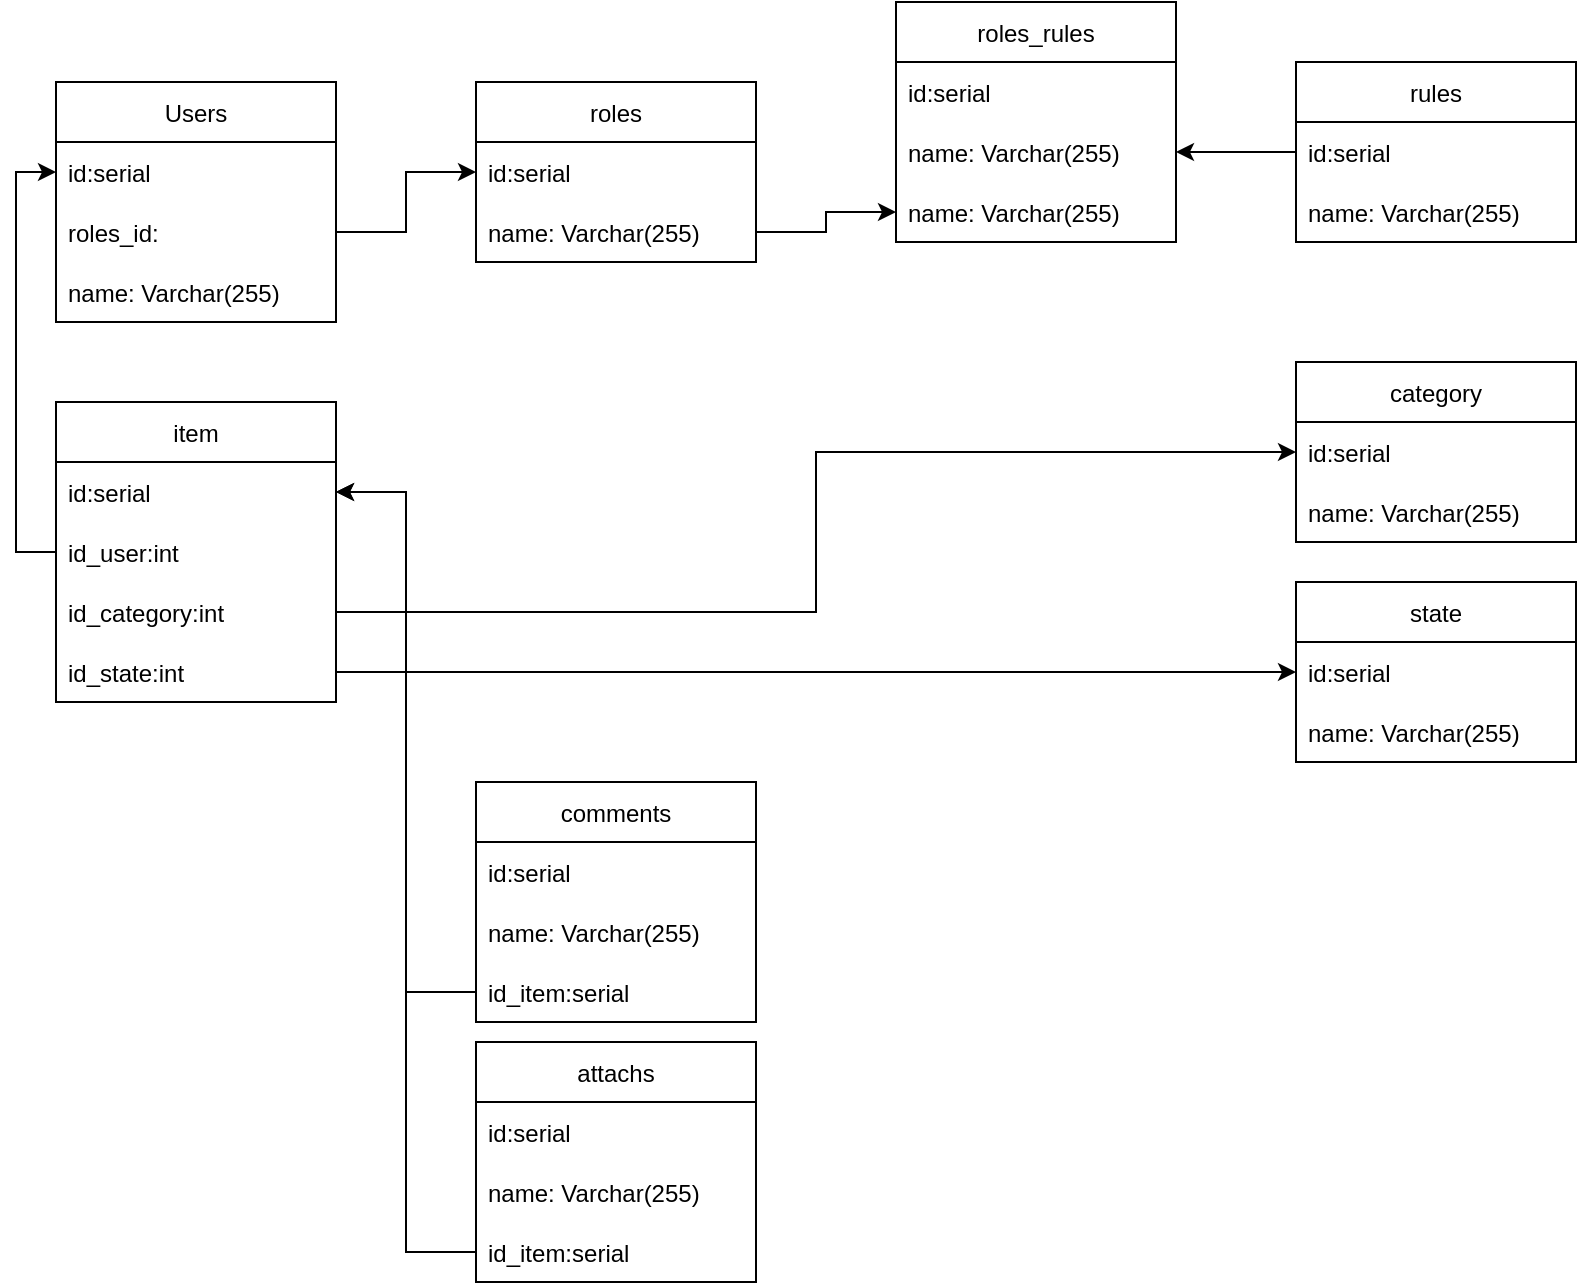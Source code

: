 <mxfile version="17.3.0" type="device"><diagram id="-4169U4t_acjRtbjhUku" name="Page-1"><mxGraphModel dx="1172" dy="635" grid="1" gridSize="10" guides="1" tooltips="1" connect="1" arrows="1" fold="1" page="1" pageScale="1" pageWidth="850" pageHeight="1100" math="0" shadow="0"><root><mxCell id="0"/><mxCell id="1" parent="0"/><mxCell id="0bGFrx-L2JAw4joJbFZH-3" value="Users" style="swimlane;fontStyle=0;childLayout=stackLayout;horizontal=1;startSize=30;horizontalStack=0;resizeParent=1;resizeParentMax=0;resizeLast=0;collapsible=1;marginBottom=0;" vertex="1" parent="1"><mxGeometry x="50" y="410" width="140" height="120" as="geometry"/></mxCell><mxCell id="0bGFrx-L2JAw4joJbFZH-4" value="id:serial" style="text;strokeColor=none;fillColor=none;align=left;verticalAlign=middle;spacingLeft=4;spacingRight=4;overflow=hidden;points=[[0,0.5],[1,0.5]];portConstraint=eastwest;rotatable=0;" vertex="1" parent="0bGFrx-L2JAw4joJbFZH-3"><mxGeometry y="30" width="140" height="30" as="geometry"/></mxCell><mxCell id="0bGFrx-L2JAw4joJbFZH-6" value="roles_id: " style="text;strokeColor=none;fillColor=none;align=left;verticalAlign=middle;spacingLeft=4;spacingRight=4;overflow=hidden;points=[[0,0.5],[1,0.5]];portConstraint=eastwest;rotatable=0;" vertex="1" parent="0bGFrx-L2JAw4joJbFZH-3"><mxGeometry y="60" width="140" height="30" as="geometry"/></mxCell><mxCell id="0bGFrx-L2JAw4joJbFZH-75" value="name: Varchar(255)" style="text;strokeColor=none;fillColor=none;align=left;verticalAlign=middle;spacingLeft=4;spacingRight=4;overflow=hidden;points=[[0,0.5],[1,0.5]];portConstraint=eastwest;rotatable=0;" vertex="1" parent="0bGFrx-L2JAw4joJbFZH-3"><mxGeometry y="90" width="140" height="30" as="geometry"/></mxCell><mxCell id="0bGFrx-L2JAw4joJbFZH-44" value="roles" style="swimlane;fontStyle=0;childLayout=stackLayout;horizontal=1;startSize=30;horizontalStack=0;resizeParent=1;resizeParentMax=0;resizeLast=0;collapsible=1;marginBottom=0;" vertex="1" parent="1"><mxGeometry x="260" y="410" width="140" height="90" as="geometry"/></mxCell><mxCell id="0bGFrx-L2JAw4joJbFZH-45" value="id:serial" style="text;strokeColor=none;fillColor=none;align=left;verticalAlign=middle;spacingLeft=4;spacingRight=4;overflow=hidden;points=[[0,0.5],[1,0.5]];portConstraint=eastwest;rotatable=0;" vertex="1" parent="0bGFrx-L2JAw4joJbFZH-44"><mxGeometry y="30" width="140" height="30" as="geometry"/></mxCell><mxCell id="0bGFrx-L2JAw4joJbFZH-66" value="name: Varchar(255)" style="text;strokeColor=none;fillColor=none;align=left;verticalAlign=middle;spacingLeft=4;spacingRight=4;overflow=hidden;points=[[0,0.5],[1,0.5]];portConstraint=eastwest;rotatable=0;" vertex="1" parent="0bGFrx-L2JAw4joJbFZH-44"><mxGeometry y="60" width="140" height="30" as="geometry"/></mxCell><mxCell id="0bGFrx-L2JAw4joJbFZH-72" style="edgeStyle=orthogonalEdgeStyle;rounded=0;orthogonalLoop=1;jettySize=auto;html=1;entryX=1;entryY=0.5;entryDx=0;entryDy=0;" edge="1" parent="1" source="0bGFrx-L2JAw4joJbFZH-47" target="0bGFrx-L2JAw4joJbFZH-70"><mxGeometry relative="1" as="geometry"/></mxCell><mxCell id="0bGFrx-L2JAw4joJbFZH-47" value="rules" style="swimlane;fontStyle=0;childLayout=stackLayout;horizontal=1;startSize=30;horizontalStack=0;resizeParent=1;resizeParentMax=0;resizeLast=0;collapsible=1;marginBottom=0;" vertex="1" parent="1"><mxGeometry x="670" y="400" width="140" height="90" as="geometry"/></mxCell><mxCell id="0bGFrx-L2JAw4joJbFZH-48" value="id:serial" style="text;strokeColor=none;fillColor=none;align=left;verticalAlign=middle;spacingLeft=4;spacingRight=4;overflow=hidden;points=[[0,0.5],[1,0.5]];portConstraint=eastwest;rotatable=0;" vertex="1" parent="0bGFrx-L2JAw4joJbFZH-47"><mxGeometry y="30" width="140" height="30" as="geometry"/></mxCell><mxCell id="0bGFrx-L2JAw4joJbFZH-49" value="name: Varchar(255)" style="text;strokeColor=none;fillColor=none;align=left;verticalAlign=middle;spacingLeft=4;spacingRight=4;overflow=hidden;points=[[0,0.5],[1,0.5]];portConstraint=eastwest;rotatable=0;" vertex="1" parent="0bGFrx-L2JAw4joJbFZH-47"><mxGeometry y="60" width="140" height="30" as="geometry"/></mxCell><mxCell id="0bGFrx-L2JAw4joJbFZH-50" value="item" style="swimlane;fontStyle=0;childLayout=stackLayout;horizontal=1;startSize=30;horizontalStack=0;resizeParent=1;resizeParentMax=0;resizeLast=0;collapsible=1;marginBottom=0;" vertex="1" parent="1"><mxGeometry x="50" y="570" width="140" height="150" as="geometry"/></mxCell><mxCell id="0bGFrx-L2JAw4joJbFZH-51" value="id:serial" style="text;strokeColor=none;fillColor=none;align=left;verticalAlign=middle;spacingLeft=4;spacingRight=4;overflow=hidden;points=[[0,0.5],[1,0.5]];portConstraint=eastwest;rotatable=0;" vertex="1" parent="0bGFrx-L2JAw4joJbFZH-50"><mxGeometry y="30" width="140" height="30" as="geometry"/></mxCell><mxCell id="0bGFrx-L2JAw4joJbFZH-52" value="id_user:int" style="text;strokeColor=none;fillColor=none;align=left;verticalAlign=middle;spacingLeft=4;spacingRight=4;overflow=hidden;points=[[0,0.5],[1,0.5]];portConstraint=eastwest;rotatable=0;" vertex="1" parent="0bGFrx-L2JAw4joJbFZH-50"><mxGeometry y="60" width="140" height="30" as="geometry"/></mxCell><mxCell id="0bGFrx-L2JAw4joJbFZH-80" value="id_category:int" style="text;strokeColor=none;fillColor=none;align=left;verticalAlign=middle;spacingLeft=4;spacingRight=4;overflow=hidden;points=[[0,0.5],[1,0.5]];portConstraint=eastwest;rotatable=0;" vertex="1" parent="0bGFrx-L2JAw4joJbFZH-50"><mxGeometry y="90" width="140" height="30" as="geometry"/></mxCell><mxCell id="0bGFrx-L2JAw4joJbFZH-82" value="id_state:int" style="text;strokeColor=none;fillColor=none;align=left;verticalAlign=middle;spacingLeft=4;spacingRight=4;overflow=hidden;points=[[0,0.5],[1,0.5]];portConstraint=eastwest;rotatable=0;" vertex="1" parent="0bGFrx-L2JAw4joJbFZH-50"><mxGeometry y="120" width="140" height="30" as="geometry"/></mxCell><mxCell id="0bGFrx-L2JAw4joJbFZH-56" value="attachs" style="swimlane;fontStyle=0;childLayout=stackLayout;horizontal=1;startSize=30;horizontalStack=0;resizeParent=1;resizeParentMax=0;resizeLast=0;collapsible=1;marginBottom=0;" vertex="1" parent="1"><mxGeometry x="260" y="890" width="140" height="120" as="geometry"/></mxCell><mxCell id="0bGFrx-L2JAw4joJbFZH-57" value="id:serial" style="text;strokeColor=none;fillColor=none;align=left;verticalAlign=middle;spacingLeft=4;spacingRight=4;overflow=hidden;points=[[0,0.5],[1,0.5]];portConstraint=eastwest;rotatable=0;" vertex="1" parent="0bGFrx-L2JAw4joJbFZH-56"><mxGeometry y="30" width="140" height="30" as="geometry"/></mxCell><mxCell id="0bGFrx-L2JAw4joJbFZH-58" value="name: Varchar(255)" style="text;strokeColor=none;fillColor=none;align=left;verticalAlign=middle;spacingLeft=4;spacingRight=4;overflow=hidden;points=[[0,0.5],[1,0.5]];portConstraint=eastwest;rotatable=0;" vertex="1" parent="0bGFrx-L2JAw4joJbFZH-56"><mxGeometry y="60" width="140" height="30" as="geometry"/></mxCell><mxCell id="0bGFrx-L2JAw4joJbFZH-100" value="id_item:serial" style="text;strokeColor=none;fillColor=none;align=left;verticalAlign=middle;spacingLeft=4;spacingRight=4;overflow=hidden;points=[[0,0.5],[1,0.5]];portConstraint=eastwest;rotatable=0;" vertex="1" parent="0bGFrx-L2JAw4joJbFZH-56"><mxGeometry y="90" width="140" height="30" as="geometry"/></mxCell><mxCell id="0bGFrx-L2JAw4joJbFZH-59" value="state" style="swimlane;fontStyle=0;childLayout=stackLayout;horizontal=1;startSize=30;horizontalStack=0;resizeParent=1;resizeParentMax=0;resizeLast=0;collapsible=1;marginBottom=0;" vertex="1" parent="1"><mxGeometry x="670" y="660" width="140" height="90" as="geometry"/></mxCell><mxCell id="0bGFrx-L2JAw4joJbFZH-60" value="id:serial" style="text;strokeColor=none;fillColor=none;align=left;verticalAlign=middle;spacingLeft=4;spacingRight=4;overflow=hidden;points=[[0,0.5],[1,0.5]];portConstraint=eastwest;rotatable=0;" vertex="1" parent="0bGFrx-L2JAw4joJbFZH-59"><mxGeometry y="30" width="140" height="30" as="geometry"/></mxCell><mxCell id="0bGFrx-L2JAw4joJbFZH-61" value="name: Varchar(255)" style="text;strokeColor=none;fillColor=none;align=left;verticalAlign=middle;spacingLeft=4;spacingRight=4;overflow=hidden;points=[[0,0.5],[1,0.5]];portConstraint=eastwest;rotatable=0;" vertex="1" parent="0bGFrx-L2JAw4joJbFZH-59"><mxGeometry y="60" width="140" height="30" as="geometry"/></mxCell><mxCell id="0bGFrx-L2JAw4joJbFZH-62" value="category" style="swimlane;fontStyle=0;childLayout=stackLayout;horizontal=1;startSize=30;horizontalStack=0;resizeParent=1;resizeParentMax=0;resizeLast=0;collapsible=1;marginBottom=0;" vertex="1" parent="1"><mxGeometry x="670" y="550" width="140" height="90" as="geometry"/></mxCell><mxCell id="0bGFrx-L2JAw4joJbFZH-63" value="id:serial" style="text;strokeColor=none;fillColor=none;align=left;verticalAlign=middle;spacingLeft=4;spacingRight=4;overflow=hidden;points=[[0,0.5],[1,0.5]];portConstraint=eastwest;rotatable=0;" vertex="1" parent="0bGFrx-L2JAw4joJbFZH-62"><mxGeometry y="30" width="140" height="30" as="geometry"/></mxCell><mxCell id="0bGFrx-L2JAw4joJbFZH-64" value="name: Varchar(255)" style="text;strokeColor=none;fillColor=none;align=left;verticalAlign=middle;spacingLeft=4;spacingRight=4;overflow=hidden;points=[[0,0.5],[1,0.5]];portConstraint=eastwest;rotatable=0;" vertex="1" parent="0bGFrx-L2JAw4joJbFZH-62"><mxGeometry y="60" width="140" height="30" as="geometry"/></mxCell><mxCell id="0bGFrx-L2JAw4joJbFZH-65" style="edgeStyle=orthogonalEdgeStyle;rounded=0;orthogonalLoop=1;jettySize=auto;html=1;entryX=0;entryY=0.5;entryDx=0;entryDy=0;" edge="1" parent="1" source="0bGFrx-L2JAw4joJbFZH-6" target="0bGFrx-L2JAw4joJbFZH-45"><mxGeometry relative="1" as="geometry"><mxPoint x="260" y="485" as="targetPoint"/></mxGeometry></mxCell><mxCell id="0bGFrx-L2JAw4joJbFZH-68" value="roles_rules" style="swimlane;fontStyle=0;childLayout=stackLayout;horizontal=1;startSize=30;horizontalStack=0;resizeParent=1;resizeParentMax=0;resizeLast=0;collapsible=1;marginBottom=0;" vertex="1" parent="1"><mxGeometry x="470" y="370" width="140" height="120" as="geometry"/></mxCell><mxCell id="0bGFrx-L2JAw4joJbFZH-69" value="id:serial" style="text;strokeColor=none;fillColor=none;align=left;verticalAlign=middle;spacingLeft=4;spacingRight=4;overflow=hidden;points=[[0,0.5],[1,0.5]];portConstraint=eastwest;rotatable=0;" vertex="1" parent="0bGFrx-L2JAw4joJbFZH-68"><mxGeometry y="30" width="140" height="30" as="geometry"/></mxCell><mxCell id="0bGFrx-L2JAw4joJbFZH-70" value="name: Varchar(255)" style="text;strokeColor=none;fillColor=none;align=left;verticalAlign=middle;spacingLeft=4;spacingRight=4;overflow=hidden;points=[[0,0.5],[1,0.5]];portConstraint=eastwest;rotatable=0;" vertex="1" parent="0bGFrx-L2JAw4joJbFZH-68"><mxGeometry y="60" width="140" height="30" as="geometry"/></mxCell><mxCell id="0bGFrx-L2JAw4joJbFZH-71" value="name: Varchar(255)" style="text;strokeColor=none;fillColor=none;align=left;verticalAlign=middle;spacingLeft=4;spacingRight=4;overflow=hidden;points=[[0,0.5],[1,0.5]];portConstraint=eastwest;rotatable=0;" vertex="1" parent="0bGFrx-L2JAw4joJbFZH-68"><mxGeometry y="90" width="140" height="30" as="geometry"/></mxCell><mxCell id="0bGFrx-L2JAw4joJbFZH-73" style="edgeStyle=orthogonalEdgeStyle;rounded=0;orthogonalLoop=1;jettySize=auto;html=1;entryX=0;entryY=0.5;entryDx=0;entryDy=0;" edge="1" parent="1" source="0bGFrx-L2JAw4joJbFZH-66" target="0bGFrx-L2JAw4joJbFZH-71"><mxGeometry relative="1" as="geometry"/></mxCell><mxCell id="0bGFrx-L2JAw4joJbFZH-76" style="edgeStyle=orthogonalEdgeStyle;rounded=0;orthogonalLoop=1;jettySize=auto;html=1;entryX=0;entryY=0.5;entryDx=0;entryDy=0;" edge="1" parent="1" source="0bGFrx-L2JAw4joJbFZH-52" target="0bGFrx-L2JAw4joJbFZH-4"><mxGeometry relative="1" as="geometry"/></mxCell><mxCell id="0bGFrx-L2JAw4joJbFZH-77" value="comments" style="swimlane;fontStyle=0;childLayout=stackLayout;horizontal=1;startSize=30;horizontalStack=0;resizeParent=1;resizeParentMax=0;resizeLast=0;collapsible=1;marginBottom=0;" vertex="1" parent="1"><mxGeometry x="260" y="760" width="140" height="120" as="geometry"/></mxCell><mxCell id="0bGFrx-L2JAw4joJbFZH-78" value="id:serial" style="text;strokeColor=none;fillColor=none;align=left;verticalAlign=middle;spacingLeft=4;spacingRight=4;overflow=hidden;points=[[0,0.5],[1,0.5]];portConstraint=eastwest;rotatable=0;" vertex="1" parent="0bGFrx-L2JAw4joJbFZH-77"><mxGeometry y="30" width="140" height="30" as="geometry"/></mxCell><mxCell id="0bGFrx-L2JAw4joJbFZH-92" value="name: Varchar(255)" style="text;strokeColor=none;fillColor=none;align=left;verticalAlign=middle;spacingLeft=4;spacingRight=4;overflow=hidden;points=[[0,0.5],[1,0.5]];portConstraint=eastwest;rotatable=0;" vertex="1" parent="0bGFrx-L2JAw4joJbFZH-77"><mxGeometry y="60" width="140" height="30" as="geometry"/></mxCell><mxCell id="0bGFrx-L2JAw4joJbFZH-98" value="id_item:serial" style="text;strokeColor=none;fillColor=none;align=left;verticalAlign=middle;spacingLeft=4;spacingRight=4;overflow=hidden;points=[[0,0.5],[1,0.5]];portConstraint=eastwest;rotatable=0;" vertex="1" parent="0bGFrx-L2JAw4joJbFZH-77"><mxGeometry y="90" width="140" height="30" as="geometry"/></mxCell><mxCell id="0bGFrx-L2JAw4joJbFZH-85" style="edgeStyle=orthogonalEdgeStyle;rounded=0;orthogonalLoop=1;jettySize=auto;html=1;entryX=0;entryY=0.5;entryDx=0;entryDy=0;" edge="1" parent="1" source="0bGFrx-L2JAw4joJbFZH-80" target="0bGFrx-L2JAw4joJbFZH-63"><mxGeometry relative="1" as="geometry"/></mxCell><mxCell id="0bGFrx-L2JAw4joJbFZH-91" style="edgeStyle=orthogonalEdgeStyle;rounded=0;orthogonalLoop=1;jettySize=auto;html=1;entryX=0;entryY=0.5;entryDx=0;entryDy=0;" edge="1" parent="1" source="0bGFrx-L2JAw4joJbFZH-82" target="0bGFrx-L2JAw4joJbFZH-60"><mxGeometry relative="1" as="geometry"/></mxCell><mxCell id="0bGFrx-L2JAw4joJbFZH-99" style="edgeStyle=orthogonalEdgeStyle;rounded=0;orthogonalLoop=1;jettySize=auto;html=1;entryX=1;entryY=0.5;entryDx=0;entryDy=0;" edge="1" parent="1" source="0bGFrx-L2JAw4joJbFZH-98" target="0bGFrx-L2JAw4joJbFZH-51"><mxGeometry relative="1" as="geometry"/></mxCell><mxCell id="0bGFrx-L2JAw4joJbFZH-101" style="edgeStyle=orthogonalEdgeStyle;rounded=0;orthogonalLoop=1;jettySize=auto;html=1;entryX=1;entryY=0.5;entryDx=0;entryDy=0;" edge="1" parent="1" source="0bGFrx-L2JAw4joJbFZH-100" target="0bGFrx-L2JAw4joJbFZH-51"><mxGeometry relative="1" as="geometry"/></mxCell></root></mxGraphModel></diagram></mxfile>